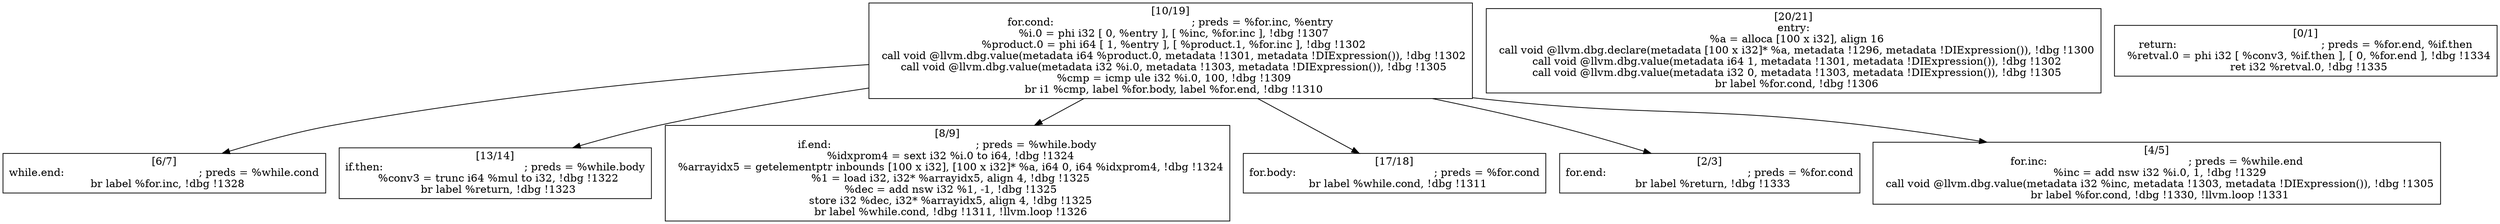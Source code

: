 
digraph G {


node35 [label="[6/7]
while.end:                                        ; preds = %while.cond
  br label %for.inc, !dbg !1328
",shape=rectangle ]
node34 [label="[20/21]
entry:
  %a = alloca [100 x i32], align 16
  call void @llvm.dbg.declare(metadata [100 x i32]* %a, metadata !1296, metadata !DIExpression()), !dbg !1300
  call void @llvm.dbg.value(metadata i64 1, metadata !1301, metadata !DIExpression()), !dbg !1302
  call void @llvm.dbg.value(metadata i32 0, metadata !1303, metadata !DIExpression()), !dbg !1305
  br label %for.cond, !dbg !1306
",shape=rectangle ]
node28 [label="[13/14]
if.then:                                          ; preds = %while.body
  %conv3 = trunc i64 %mul to i32, !dbg !1322
  br label %return, !dbg !1323
",shape=rectangle ]
node27 [label="[8/9]
if.end:                                           ; preds = %while.body
  %idxprom4 = sext i32 %i.0 to i64, !dbg !1324
  %arrayidx5 = getelementptr inbounds [100 x i32], [100 x i32]* %a, i64 0, i64 %idxprom4, !dbg !1324
  %1 = load i32, i32* %arrayidx5, align 4, !dbg !1325
  %dec = add nsw i32 %1, -1, !dbg !1325
  store i32 %dec, i32* %arrayidx5, align 4, !dbg !1325
  br label %while.cond, !dbg !1311, !llvm.loop !1326
",shape=rectangle ]
node33 [label="[10/19]
for.cond:                                         ; preds = %for.inc, %entry
  %i.0 = phi i32 [ 0, %entry ], [ %inc, %for.inc ], !dbg !1307
  %product.0 = phi i64 [ 1, %entry ], [ %product.1, %for.inc ], !dbg !1302
  call void @llvm.dbg.value(metadata i64 %product.0, metadata !1301, metadata !DIExpression()), !dbg !1302
  call void @llvm.dbg.value(metadata i32 %i.0, metadata !1303, metadata !DIExpression()), !dbg !1305
  %cmp = icmp ule i32 %i.0, 100, !dbg !1309
  br i1 %cmp, label %for.body, label %for.end, !dbg !1310
",shape=rectangle ]
node29 [label="[17/18]
for.body:                                         ; preds = %for.cond
  br label %while.cond, !dbg !1311
",shape=rectangle ]
node30 [label="[2/3]
for.end:                                          ; preds = %for.cond
  br label %return, !dbg !1333
",shape=rectangle ]
node32 [label="[4/5]
for.inc:                                          ; preds = %while.end
  %inc = add nsw i32 %i.0, 1, !dbg !1329
  call void @llvm.dbg.value(metadata i32 %inc, metadata !1303, metadata !DIExpression()), !dbg !1305
  br label %for.cond, !dbg !1330, !llvm.loop !1331
",shape=rectangle ]
node31 [label="[0/1]
return:                                           ; preds = %for.end, %if.then
  %retval.0 = phi i32 [ %conv3, %if.then ], [ 0, %for.end ], !dbg !1334
  ret i32 %retval.0, !dbg !1335
",shape=rectangle ]

node33->node28 [ ]
node33->node27 [ ]
node33->node30 [ ]
node33->node29 [ ]
node33->node32 [ ]
node33->node35 [ ]


}

